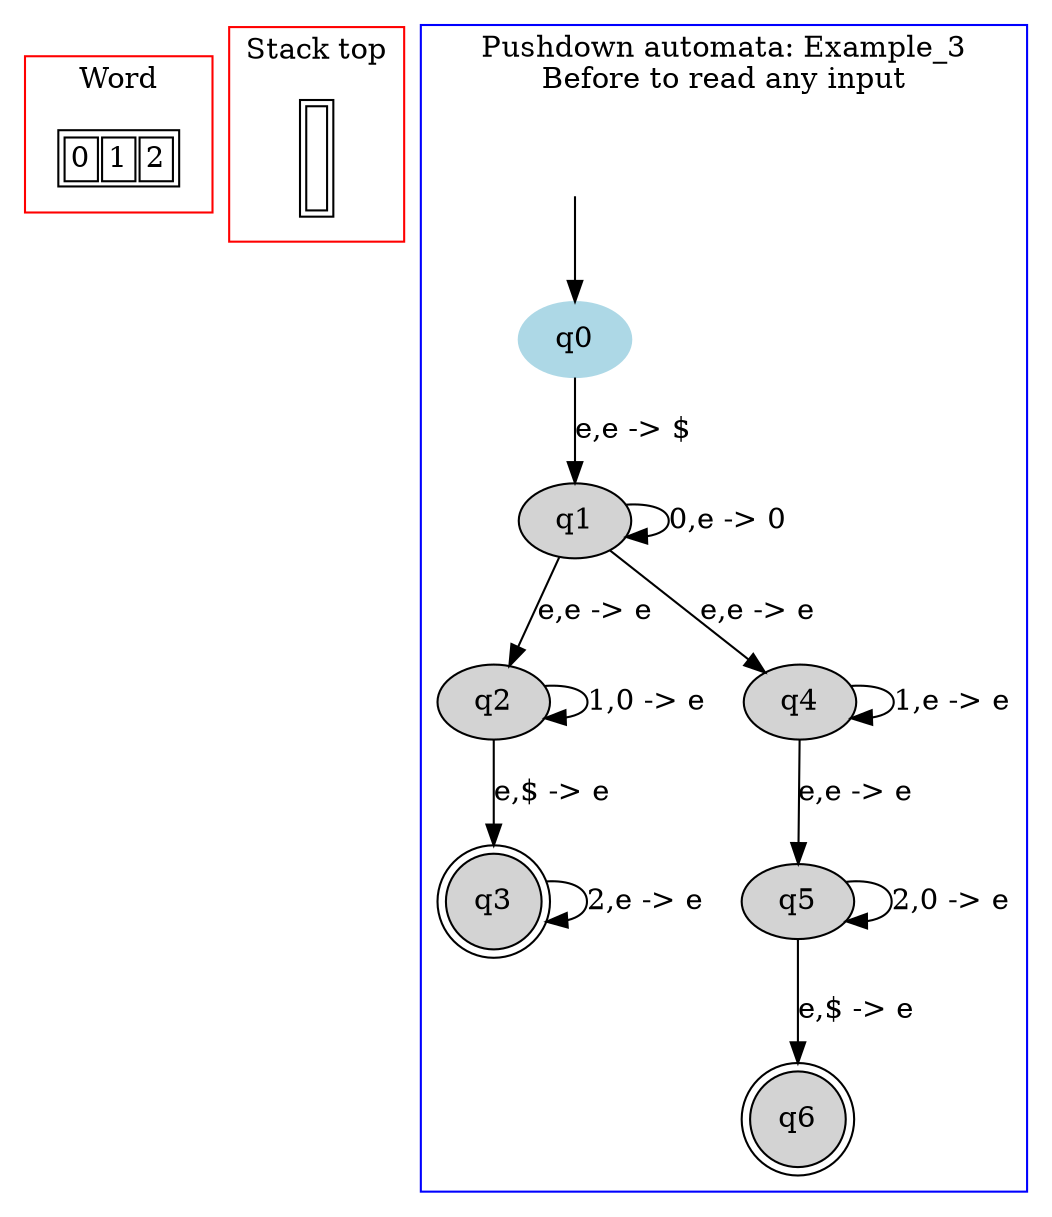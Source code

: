digraph G {
	subgraph cluster_0 {
		node [shape=plaintext];

struct1 [label=<<TABLE>
<TR>
<TD><FONT>0</FONT></TD>
<TD><FONT>1</FONT></TD>
<TD><FONT>2</FONT></TD>
</TR>
</TABLE>>];
label = "Word";
color=red;
}
	subgraph cluster_2 {
		node [shape=plaintext];

struct2 [label=<<TABLE>
<TR>
<TD width="10" height="50">
</TD>
</TR>
</TABLE>>];
label = "Stack top";
color=red;
}
	subgraph cluster_1 {
		node [style=filled];
		label = "Pushdown automata: Example_3
Before to read any input"
		color=blue;

		q0 [color="lightblue"];
		q1;
		q2;
		q3 [shape="doublecircle"];
		q4;
		q5;
		q6 [shape="doublecircle"];
		q0->q1[label="e,e -> $"];
		q1->q1[label="0,e -> 0"];
		q1->q2[label="e,e -> e"];
		q1->q4[label="e,e -> e"];
		q2->q2[label="1,0 -> e"];
		q2->q3[label="e,$ -> e"];
		q3->q3[label="2,e -> e"];
		q4->q4[label="1,e -> e"];
		q4->q5[label="e,e -> e"];
		q5->q5[label="2,0 -> e"];
		q5->q6[label="e,$ -> e"];
x [color=white, label=""];		x->q0	}

}